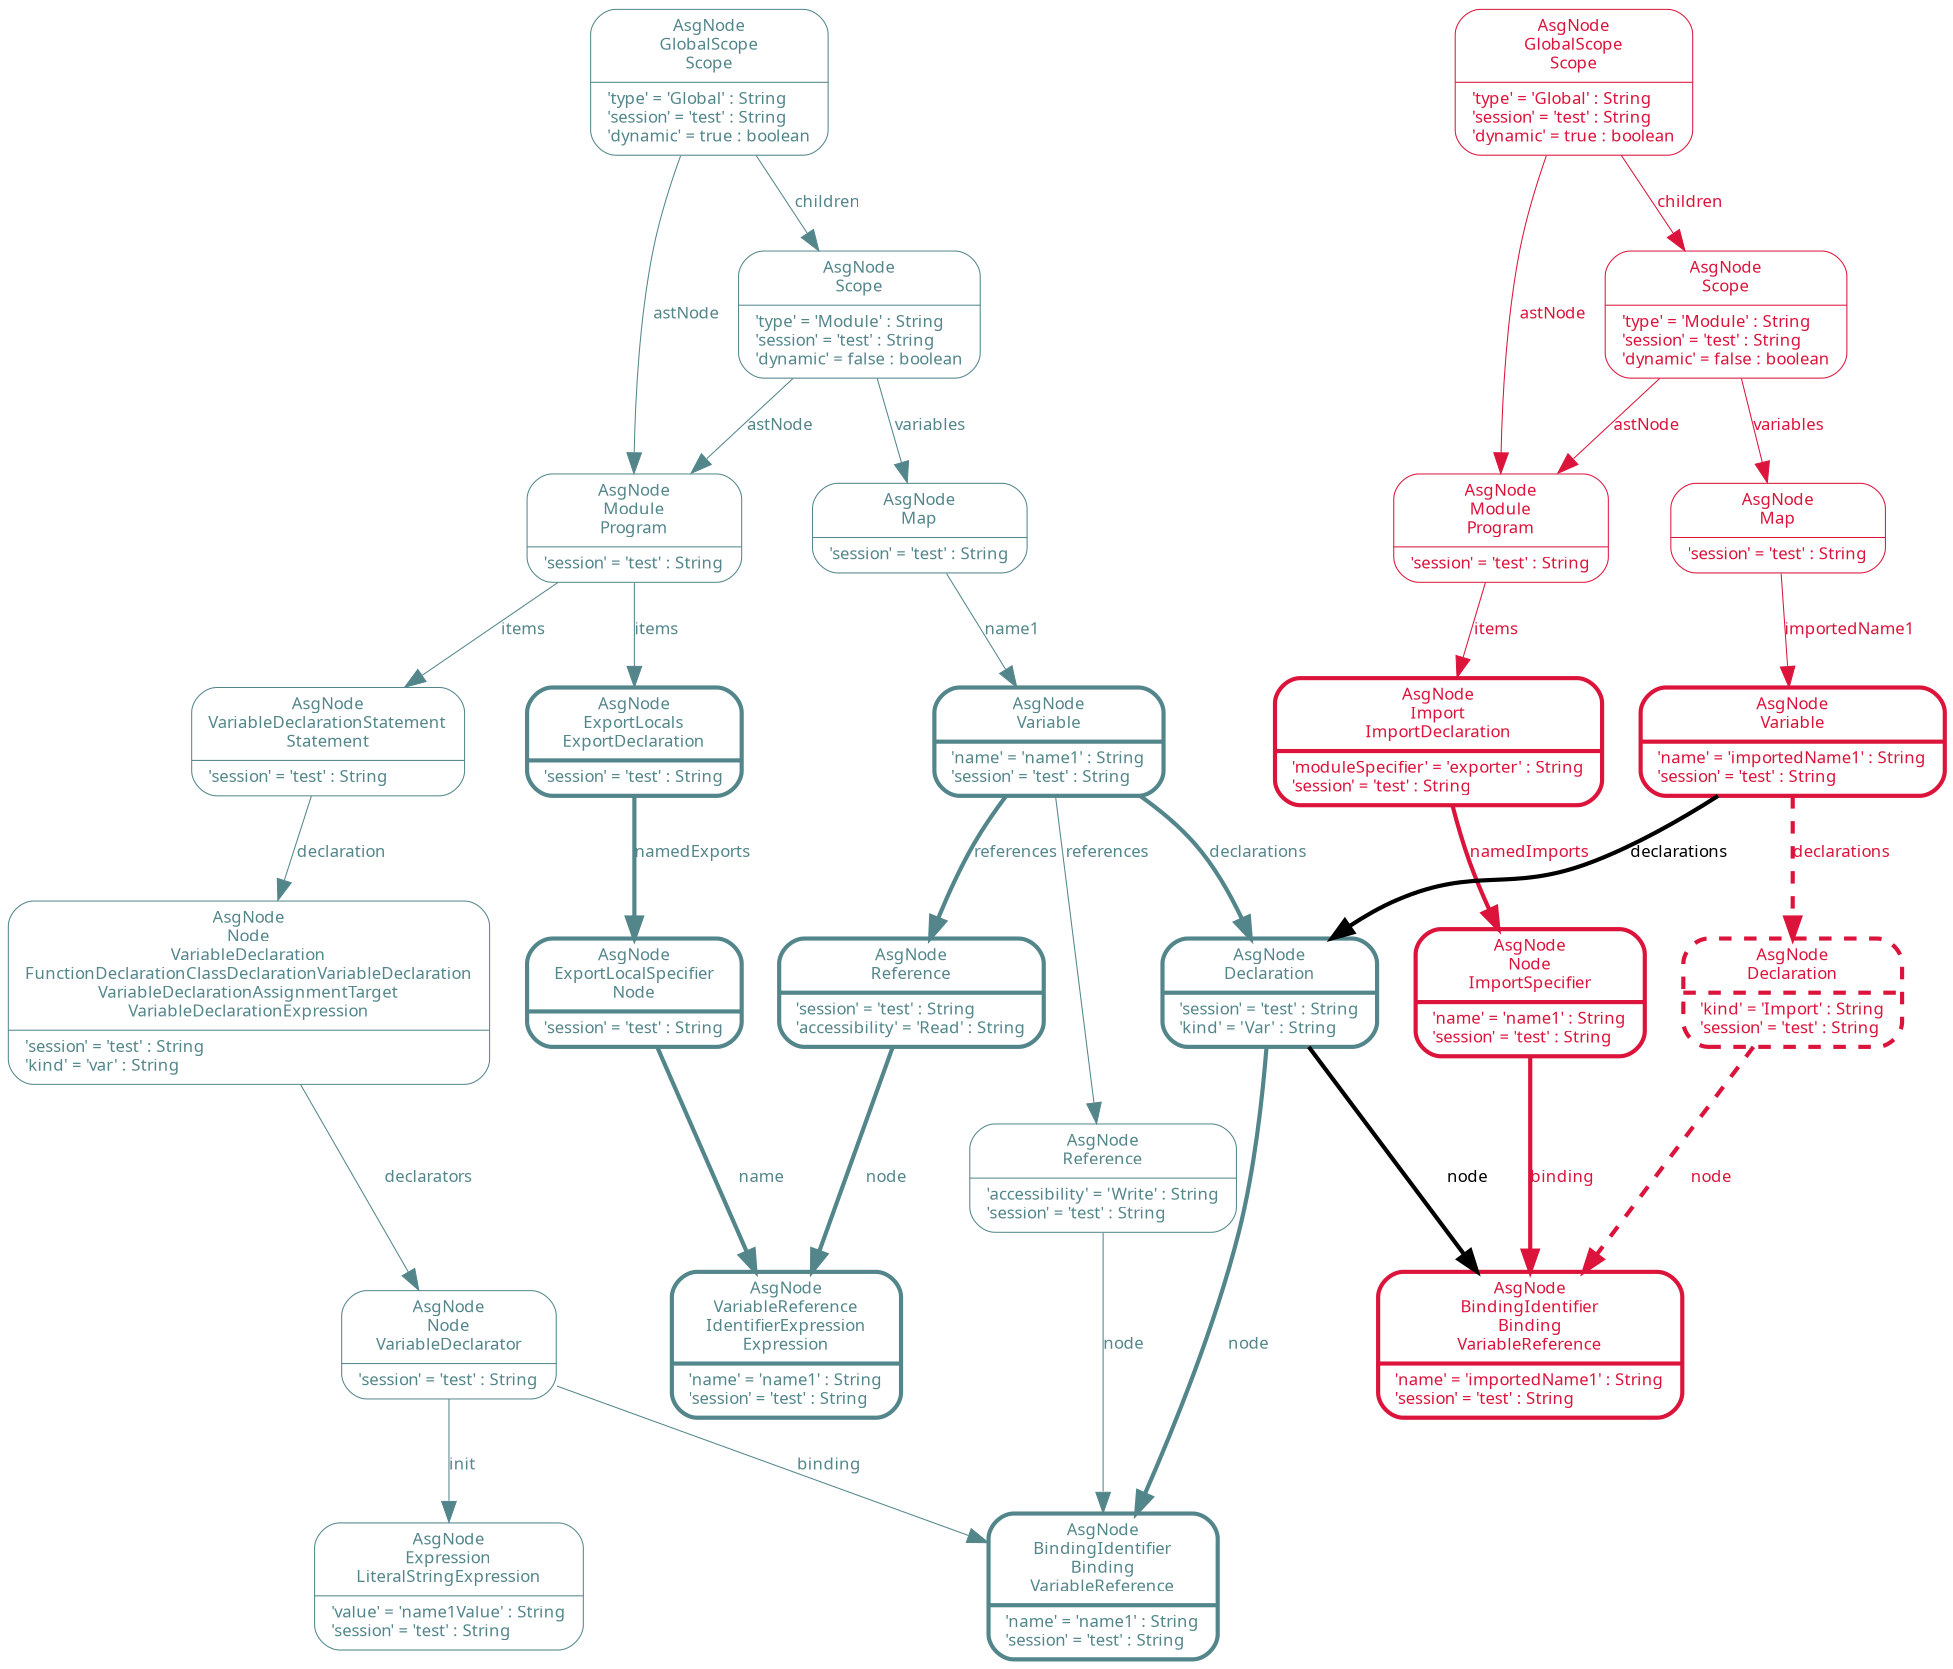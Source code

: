 digraph Neo {
  node [
    fontsize = "8"
    shape = "Mrecord"
    fontname = "Noto Sans"
    penwidth = 0.5
  ]
  edge [
    fontname = "Noto Sans"
    fontsize = "8"
    penwidth = 0.5
  ]

  // exporter.js
  N5 [
    label = "{AsgNode\nBindingIdentifier\nBinding\nVariableReference|'name' = 'name1' : String\l'session' = 'test' : String\l}"
    color = "cadetblue4"
    fontcolor = "cadetblue4"
    penwidth = 2
  ]
  N7 [
    label = "{AsgNode\nExportLocalSpecifier\nNode|'session' = 'test' : String\l}"
    color = "cadetblue4"
    fontcolor = "cadetblue4"
    penwidth = 2
  ]
  N7 -> N33 [
    label = "name\n"
    color = "cadetblue4"
    fontcolor = "cadetblue4"
    penwidth = 2
  ]
  N19 [
    label = "{AsgNode\nGlobalScope\nScope|'type' = 'Global' : String\l'session' = 'test' : String\l'dynamic' = true : boolean\l}"
    color = "cadetblue4"
    fontcolor = "cadetblue4"
  ]
  N19 -> N62 [
    label = "astNode\n"
    color = "cadetblue4"
    fontcolor = "cadetblue4"
  ]
  N19 -> N30 [
    label = "children\n"
    color = "cadetblue4"
    fontcolor = "cadetblue4"
  ]
  N24 [
    label = "{AsgNode\nExportLocals\nExportDeclaration|'session' = 'test' : String\l}"
    color = "cadetblue4"
    fontcolor = "cadetblue4"
    penwidth = 2
  ]
  N24 -> N7 [
    label = "namedExports\n"
    color = "cadetblue4"
    fontcolor = "cadetblue4"
    penwidth = 2
  ]
  N30 [
    label = "{AsgNode\nScope|'type' = 'Module' : String\l'session' = 'test' : String\l'dynamic' = false : boolean\l}"
    color = "cadetblue4"
    fontcolor = "cadetblue4"
  ]
  N30 -> N56 [
    label = "variables\n"
    color = "cadetblue4"
    fontcolor = "cadetblue4"
  ]
  N30 -> N62 [
    label = "astNode\n"
    color = "cadetblue4"
    fontcolor = "cadetblue4"
  ]
  N32 [
    label = "{AsgNode\nReference|'accessibility' = 'Write' : String\l'session' = 'test' : String\l}"
    color = "cadetblue4"
    fontcolor = "cadetblue4"
  ]
  N32 -> N5 [
    label = "node\n"
    color = "cadetblue4"
    fontcolor = "cadetblue4"
  ]
  N33 [
    label = "{AsgNode\nVariableReference\nIdentifierExpression\nExpression|'name' = 'name1' : String\l'session' = 'test' : String\l}"
    color = "cadetblue4"
    fontcolor = "cadetblue4"
    penwidth = 2
  ]
  N39 [
    label = "{AsgNode\nVariableDeclarationStatement\nStatement|'session' = 'test' : String\l}"
    color = "cadetblue4"
    fontcolor = "cadetblue4"
  ]
  N39 -> N40 [
    label = "declaration\n"
    color = "cadetblue4"
    fontcolor = "cadetblue4"
  ]
  N40 [
    label = "{AsgNode\nNode\nVariableDeclaration\nFunctionDeclarationClassDeclarationVariableDeclaration\nVariableDeclarationAssignmentTarget\nVariableDeclarationExpression|'session' = 'test' : String\l'kind' = 'var' : String\l}"
    color = "cadetblue4"
    fontcolor = "cadetblue4"
  ]
  N40 -> N55 [
    label = "declarators\n"
    color = "cadetblue4"
    fontcolor = "cadetblue4"
  ]
  N45 [
    label = "{AsgNode\nExpression\nLiteralStringExpression|'value' = 'name1Value' : String\l'session' = 'test' : String\l}"
    color = "cadetblue4"
    fontcolor = "cadetblue4"
  ]
  N46 [
    label = "{AsgNode\nVariable|'name' = 'name1' : String\l'session' = 'test' : String\l}"
    color = "cadetblue4"
    fontcolor = "cadetblue4"
    penwidth = 2
  ]
  N46 -> N63 [
    label = "references\n"
    color = "cadetblue4"
    fontcolor = "cadetblue4"
    penwidth = 2
  ]
  N46 -> N32 [
    label = "references\n"
    color = "cadetblue4"
    fontcolor = "cadetblue4"
  ]
  N55 [
    label = "{AsgNode\nNode\nVariableDeclarator|'session' = 'test' : String\l}"
    color = "cadetblue4"
    fontcolor = "cadetblue4"
  ]
  N55 -> N5 [
    label = "binding\n"
    color = "cadetblue4"
    fontcolor = "cadetblue4"
  ]
  N55 -> N45 [
    label = "init\n"
    color = "cadetblue4"
    fontcolor = "cadetblue4"
  ]
  N56 [
    label = "{AsgNode\nMap|'session' = 'test' : String\l}"
    color = "cadetblue4"
    fontcolor = "cadetblue4"
  ]
  N56 -> N46 [
    label = "name1\n"
    color = "cadetblue4"
    fontcolor = "cadetblue4"
  ]
  N62 [
    label = "{AsgNode\nModule\nProgram|'session' = 'test' : String\l}"
    color = "cadetblue4"
    fontcolor = "cadetblue4"
  ]
  N62 -> N24 [
    label = "items\n"
    color = "cadetblue4"
    fontcolor = "cadetblue4"
  ]
  N62 -> N39 [
    label = "items\n"
    color = "cadetblue4"
    fontcolor = "cadetblue4"
  ]
  N63 [
    label = "{AsgNode\nReference|'session' = 'test' : String\l'accessibility' = 'Read' : String\l}"
    color = "cadetblue4"
    fontcolor = "cadetblue4"
    penwidth = 2
  ]
  N63 -> N33 [
    label = "node\n"
    color = "cadetblue4"
    fontcolor = "cadetblue4"
    penwidth = 2
  ]
  N65 [
    label = "{AsgNode\nDeclaration|'session' = 'test' : String\l'kind' = 'Var' : String\l}"
    color = "cadetblue4"
    fontcolor = "cadetblue4"
    penwidth = 2
  ]
  N65 -> N5 [
    label = "node\n"
    color = "cadetblue4"
    fontcolor = "cadetblue4"
    penwidth = 2
  ]
  N46 -> N65 [
    label = "declarations\n"
    color = "cadetblue4"
    fontcolor = "cadetblue4"
    penwidth = 2
  ]

  // importer.js
  N67 [
    label = "{AsgNode\nScope|'type' = 'Module' : String\l'session' = 'test' : String\l'dynamic' = false : boolean\l}"
    color = "crimson"
    fontcolor = "crimson"
  ]
  N67 -> N80 [
    label = "astNode\n"
    color = "crimson"
    fontcolor = "crimson"
  ]
  N67 -> N93 [
    label = "variables\n"
    color = "crimson"
    fontcolor = "crimson"
  ]
  N68 [
    label = "{AsgNode\nImport\nImportDeclaration|'moduleSpecifier' = 'exporter' : String\l'session' = 'test' : String\l}"
    color = "crimson"
    fontcolor = "crimson"
    penwidth = 2
  ]
  N68 -> N90 [
    label = "namedImports\n"
    color = "crimson"
    fontcolor = "crimson"
    penwidth = 2
  ]
  N77 [
    label = "{AsgNode\nBindingIdentifier\nBinding\nVariableReference|'name' = 'importedName1' : String\l'session' = 'test' : String\l}"
    color = "crimson"
    fontcolor = "crimson"
    penwidth = 2
  ]
  N80 [
    label = "{AsgNode\nModule\nProgram|'session' = 'test' : String\l}"
    color = "crimson"
    fontcolor = "crimson"
  ]
  N80 -> N68 [
    label = "items\n"
    color = "crimson"
    fontcolor = "crimson"
  ]
  N89 [
    label = "{AsgNode\nDeclaration|'kind' = 'Import' : String\l'session' = 'test' : String\l}"
    color = "crimson"
    fontcolor = "crimson"
    style = "dashed"
    penwidth = 2
  ]
  N89 -> N77 [
    label = "node\n"
    color = "crimson"
    fontcolor = "crimson"
    style = "dashed"
    penwidth = 2
  ]
  N90 [
    label = "{AsgNode\nNode\nImportSpecifier|'name' = 'name1' : String\l'session' = 'test' : String\l}"
    color = "crimson"
    fontcolor = "crimson"
    penwidth = 2
  ]
  N90 -> N77 [
    label = "binding\n"
    color = "crimson"
    fontcolor = "crimson"
    penwidth = 2
  ]
  N93 [
    label = "{AsgNode\nMap|'session' = 'test' : String\l}"
    color = "crimson"
    fontcolor = "crimson"
  ]
  N93 -> N95 [
    label = "importedName1\n"
    color = "crimson"
    fontcolor = "crimson"
  ]
  N95 [
    label = "{AsgNode\nVariable|'name' = 'importedName1' : String\l'session' = 'test' : String\l}"
    color = "crimson"
    fontcolor = "crimson"
    penwidth = 2
  ]
  N95 -> N89 [
    label = "declarations\n"
    color = "crimson"
    fontcolor = "crimson"
    style = "dashed"
    penwidth = 2
  ]
  N97 [
    label = "{AsgNode\nGlobalScope\nScope|'type' = 'Global' : String\l'session' = 'test' : String\l'dynamic' = true : boolean\l}"
    color = "crimson"
    fontcolor = "crimson"
  ]
  N97 -> N67 [
    label = "children\n"
    color = "crimson"
    fontcolor = "crimson"
  ]
  N97 -> N80 [
    label = "astNode\n"
    color = "crimson"
    fontcolor = "crimson"
  ]

  // new node edge
  N65 -> N77 [
    label = "node\n"
    penwidth = 2
  ]

  // new declarations edge
  N95 -> N65 [
    label = "declarations\n"
    penwidth = 2
  ]
}
